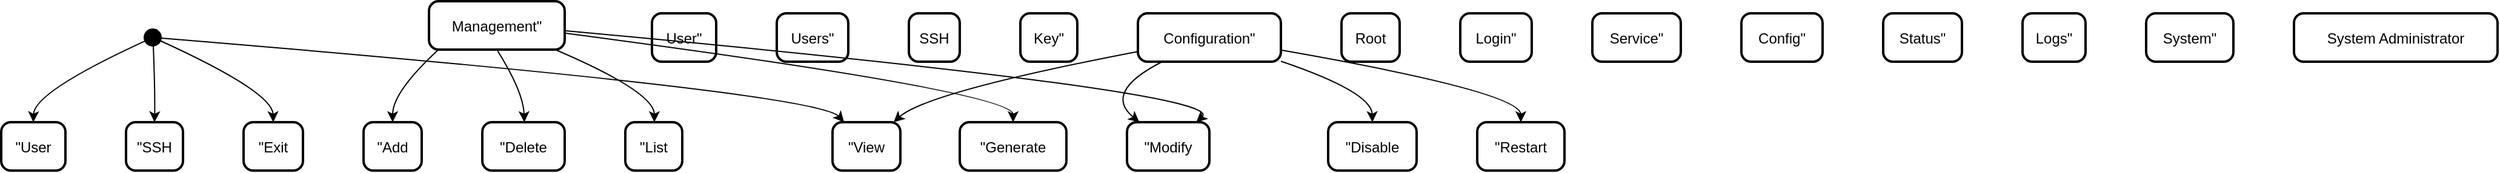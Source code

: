 <mxfile version="26.2.14">
  <diagram name="Page-1" id="VZLoS-vpPglFV7PesWZU">
    <mxGraphModel dx="573" dy="345" grid="1" gridSize="10" guides="1" tooltips="1" connect="1" arrows="1" fold="1" page="1" pageScale="1" pageWidth="850" pageHeight="1100" math="0" shadow="0">
      <root>
        <mxCell id="0" />
        <mxCell id="1" parent="0" />
        <mxCell id="HzsvafwcUF3I_zJpsnoe-182" value="" style="ellipse;fillColor=strokeColor;" vertex="1" parent="1">
          <mxGeometry x="958" y="33" width="14" height="14" as="geometry" />
        </mxCell>
        <mxCell id="HzsvafwcUF3I_zJpsnoe-183" value="&quot;User" style="rounded=1;arcSize=20;strokeWidth=2" vertex="1" parent="1">
          <mxGeometry x="840" y="110" width="53" height="40" as="geometry" />
        </mxCell>
        <mxCell id="HzsvafwcUF3I_zJpsnoe-184" value="Management&quot;" style="rounded=1;arcSize=20;strokeWidth=2" vertex="1" parent="1">
          <mxGeometry x="1193" y="10" width="112" height="40" as="geometry" />
        </mxCell>
        <mxCell id="HzsvafwcUF3I_zJpsnoe-185" value="&quot;Add" style="rounded=1;arcSize=20;strokeWidth=2" vertex="1" parent="1">
          <mxGeometry x="1139" y="110" width="48" height="40" as="geometry" />
        </mxCell>
        <mxCell id="HzsvafwcUF3I_zJpsnoe-186" value="User&quot;" style="rounded=1;arcSize=20;strokeWidth=2" vertex="1" parent="1">
          <mxGeometry x="1377" y="20" width="53" height="40" as="geometry" />
        </mxCell>
        <mxCell id="HzsvafwcUF3I_zJpsnoe-187" value="&quot;Delete" style="rounded=1;arcSize=20;strokeWidth=2" vertex="1" parent="1">
          <mxGeometry x="1237" y="110" width="68" height="40" as="geometry" />
        </mxCell>
        <mxCell id="HzsvafwcUF3I_zJpsnoe-188" value="&quot;Modify" style="rounded=1;arcSize=20;strokeWidth=2" vertex="1" parent="1">
          <mxGeometry x="1769" y="110" width="68" height="40" as="geometry" />
        </mxCell>
        <mxCell id="HzsvafwcUF3I_zJpsnoe-189" value="&quot;List" style="rounded=1;arcSize=20;strokeWidth=2" vertex="1" parent="1">
          <mxGeometry x="1355" y="110" width="47" height="40" as="geometry" />
        </mxCell>
        <mxCell id="HzsvafwcUF3I_zJpsnoe-190" value="Users&quot;" style="rounded=1;arcSize=20;strokeWidth=2" vertex="1" parent="1">
          <mxGeometry x="1480" y="20" width="59" height="40" as="geometry" />
        </mxCell>
        <mxCell id="HzsvafwcUF3I_zJpsnoe-191" value="&quot;Generate" style="rounded=1;arcSize=20;strokeWidth=2" vertex="1" parent="1">
          <mxGeometry x="1631" y="110" width="88" height="40" as="geometry" />
        </mxCell>
        <mxCell id="HzsvafwcUF3I_zJpsnoe-192" value="SSH" style="rounded=1;arcSize=20;strokeWidth=2" vertex="1" parent="1">
          <mxGeometry x="1589" y="20" width="42" height="40" as="geometry" />
        </mxCell>
        <mxCell id="HzsvafwcUF3I_zJpsnoe-193" value="Key&quot;" style="rounded=1;arcSize=20;strokeWidth=2" vertex="1" parent="1">
          <mxGeometry x="1681" y="20" width="47" height="40" as="geometry" />
        </mxCell>
        <mxCell id="HzsvafwcUF3I_zJpsnoe-194" value="&quot;SSH" style="rounded=1;arcSize=20;strokeWidth=2" vertex="1" parent="1">
          <mxGeometry x="943" y="110" width="47" height="40" as="geometry" />
        </mxCell>
        <mxCell id="HzsvafwcUF3I_zJpsnoe-195" value="Configuration&quot;" style="rounded=1;arcSize=20;strokeWidth=2" vertex="1" parent="1">
          <mxGeometry x="1778" y="20" width="118" height="40" as="geometry" />
        </mxCell>
        <mxCell id="HzsvafwcUF3I_zJpsnoe-196" value="&quot;Disable" style="rounded=1;arcSize=20;strokeWidth=2" vertex="1" parent="1">
          <mxGeometry x="1935" y="110" width="73" height="40" as="geometry" />
        </mxCell>
        <mxCell id="HzsvafwcUF3I_zJpsnoe-197" value="Root" style="rounded=1;arcSize=20;strokeWidth=2" vertex="1" parent="1">
          <mxGeometry x="1946" y="20" width="48" height="40" as="geometry" />
        </mxCell>
        <mxCell id="HzsvafwcUF3I_zJpsnoe-198" value="Login&quot;" style="rounded=1;arcSize=20;strokeWidth=2" vertex="1" parent="1">
          <mxGeometry x="2044" y="20" width="59" height="40" as="geometry" />
        </mxCell>
        <mxCell id="HzsvafwcUF3I_zJpsnoe-199" value="&quot;Restart" style="rounded=1;arcSize=20;strokeWidth=2" vertex="1" parent="1">
          <mxGeometry x="2058" y="110" width="72" height="40" as="geometry" />
        </mxCell>
        <mxCell id="HzsvafwcUF3I_zJpsnoe-200" value="Service&quot;" style="rounded=1;arcSize=20;strokeWidth=2" vertex="1" parent="1">
          <mxGeometry x="2153" y="20" width="73" height="40" as="geometry" />
        </mxCell>
        <mxCell id="HzsvafwcUF3I_zJpsnoe-201" value="Config&quot;" style="rounded=1;arcSize=20;strokeWidth=2" vertex="1" parent="1">
          <mxGeometry x="2276" y="20" width="67" height="40" as="geometry" />
        </mxCell>
        <mxCell id="HzsvafwcUF3I_zJpsnoe-202" value="&quot;View" style="rounded=1;arcSize=20;strokeWidth=2" vertex="1" parent="1">
          <mxGeometry x="1526" y="110" width="56" height="40" as="geometry" />
        </mxCell>
        <mxCell id="HzsvafwcUF3I_zJpsnoe-203" value="Status&quot;" style="rounded=1;arcSize=20;strokeWidth=2" vertex="1" parent="1">
          <mxGeometry x="2393" y="20" width="65" height="40" as="geometry" />
        </mxCell>
        <mxCell id="HzsvafwcUF3I_zJpsnoe-204" value="Logs&quot;" style="rounded=1;arcSize=20;strokeWidth=2" vertex="1" parent="1">
          <mxGeometry x="2508" y="20" width="52" height="40" as="geometry" />
        </mxCell>
        <mxCell id="HzsvafwcUF3I_zJpsnoe-205" value="&quot;Exit" style="rounded=1;arcSize=20;strokeWidth=2" vertex="1" parent="1">
          <mxGeometry x="1040" y="110" width="49" height="40" as="geometry" />
        </mxCell>
        <mxCell id="HzsvafwcUF3I_zJpsnoe-206" value="System&quot;" style="rounded=1;arcSize=20;strokeWidth=2" vertex="1" parent="1">
          <mxGeometry x="2610" y="20" width="72" height="40" as="geometry" />
        </mxCell>
        <mxCell id="HzsvafwcUF3I_zJpsnoe-207" value="System Administrator" style="rounded=1;arcSize=20;strokeWidth=2" vertex="1" parent="1">
          <mxGeometry x="2732" y="20" width="168" height="40" as="geometry" />
        </mxCell>
        <mxCell id="HzsvafwcUF3I_zJpsnoe-208" value="" style="curved=1;startArrow=none;;exitX=0.03;exitY=0.73;entryX=0.5;entryY=0;rounded=0;" edge="1" parent="1" source="HzsvafwcUF3I_zJpsnoe-182" target="HzsvafwcUF3I_zJpsnoe-183">
          <mxGeometry relative="1" as="geometry">
            <Array as="points">
              <mxPoint x="867" y="85" />
            </Array>
          </mxGeometry>
        </mxCell>
        <mxCell id="HzsvafwcUF3I_zJpsnoe-209" value="" style="curved=1;startArrow=none;;exitX=0.07;exitY=1;entryX=0.5;entryY=0;rounded=0;" edge="1" parent="1" source="HzsvafwcUF3I_zJpsnoe-184" target="HzsvafwcUF3I_zJpsnoe-185">
          <mxGeometry relative="1" as="geometry">
            <Array as="points">
              <mxPoint x="1163" y="85" />
            </Array>
          </mxGeometry>
        </mxCell>
        <mxCell id="HzsvafwcUF3I_zJpsnoe-210" value="" style="curved=1;startArrow=none;;exitX=0.5;exitY=1;entryX=0.51;entryY=0;rounded=0;" edge="1" parent="1" source="HzsvafwcUF3I_zJpsnoe-184" target="HzsvafwcUF3I_zJpsnoe-187">
          <mxGeometry relative="1" as="geometry">
            <Array as="points">
              <mxPoint x="1271" y="85" />
            </Array>
          </mxGeometry>
        </mxCell>
        <mxCell id="HzsvafwcUF3I_zJpsnoe-211" value="" style="curved=1;startArrow=none;;exitX=1;exitY=0.61;entryX=0.84;entryY=0;rounded=0;" edge="1" parent="1" source="HzsvafwcUF3I_zJpsnoe-184" target="HzsvafwcUF3I_zJpsnoe-188">
          <mxGeometry relative="1" as="geometry">
            <Array as="points">
              <mxPoint x="1854" y="85" />
            </Array>
          </mxGeometry>
        </mxCell>
        <mxCell id="HzsvafwcUF3I_zJpsnoe-212" value="" style="curved=1;startArrow=none;;exitX=0.93;exitY=1;entryX=0.51;entryY=0;rounded=0;" edge="1" parent="1" source="HzsvafwcUF3I_zJpsnoe-184" target="HzsvafwcUF3I_zJpsnoe-189">
          <mxGeometry relative="1" as="geometry">
            <Array as="points">
              <mxPoint x="1379" y="85" />
            </Array>
          </mxGeometry>
        </mxCell>
        <mxCell id="HzsvafwcUF3I_zJpsnoe-213" value="" style="curved=1;startArrow=none;;exitX=1;exitY=0.66;entryX=0.5;entryY=0;rounded=0;" edge="1" parent="1" source="HzsvafwcUF3I_zJpsnoe-184" target="HzsvafwcUF3I_zJpsnoe-191">
          <mxGeometry relative="1" as="geometry">
            <Array as="points">
              <mxPoint x="1675" y="85" />
            </Array>
          </mxGeometry>
        </mxCell>
        <mxCell id="HzsvafwcUF3I_zJpsnoe-214" value="" style="curved=1;startArrow=none;;exitX=0.54;exitY=1;entryX=0.5;entryY=0;rounded=0;" edge="1" parent="1" source="HzsvafwcUF3I_zJpsnoe-182" target="HzsvafwcUF3I_zJpsnoe-194">
          <mxGeometry relative="1" as="geometry">
            <Array as="points">
              <mxPoint x="967" y="85" />
            </Array>
          </mxGeometry>
        </mxCell>
        <mxCell id="HzsvafwcUF3I_zJpsnoe-215" value="" style="curved=1;startArrow=none;;exitX=1;exitY=0.99;entryX=0.5;entryY=0;rounded=0;" edge="1" parent="1" source="HzsvafwcUF3I_zJpsnoe-195" target="HzsvafwcUF3I_zJpsnoe-196">
          <mxGeometry relative="1" as="geometry">
            <Array as="points">
              <mxPoint x="1971" y="85" />
            </Array>
          </mxGeometry>
        </mxCell>
        <mxCell id="HzsvafwcUF3I_zJpsnoe-216" value="" style="curved=1;startArrow=none;;exitX=1;exitY=0.76;entryX=0.5;entryY=0;rounded=0;" edge="1" parent="1" source="HzsvafwcUF3I_zJpsnoe-195" target="HzsvafwcUF3I_zJpsnoe-199">
          <mxGeometry relative="1" as="geometry">
            <Array as="points">
              <mxPoint x="2094" y="85" />
            </Array>
          </mxGeometry>
        </mxCell>
        <mxCell id="HzsvafwcUF3I_zJpsnoe-217" value="" style="curved=1;startArrow=none;;exitX=0.17;exitY=1;entryX=0.15;entryY=0;rounded=0;" edge="1" parent="1" source="HzsvafwcUF3I_zJpsnoe-195" target="HzsvafwcUF3I_zJpsnoe-188">
          <mxGeometry relative="1" as="geometry">
            <Array as="points">
              <mxPoint x="1749" y="85" />
            </Array>
          </mxGeometry>
        </mxCell>
        <mxCell id="HzsvafwcUF3I_zJpsnoe-218" value="" style="curved=1;startArrow=none;;exitX=0;exitY=0.79;entryX=0.9;entryY=0;rounded=0;" edge="1" parent="1" source="HzsvafwcUF3I_zJpsnoe-195" target="HzsvafwcUF3I_zJpsnoe-202">
          <mxGeometry relative="1" as="geometry">
            <Array as="points">
              <mxPoint x="1604" y="85" />
            </Array>
          </mxGeometry>
        </mxCell>
        <mxCell id="HzsvafwcUF3I_zJpsnoe-219" value="" style="curved=1;startArrow=none;;exitX=1.03;exitY=0.54;entryX=0.17;entryY=0;rounded=0;" edge="1" parent="1" source="HzsvafwcUF3I_zJpsnoe-182" target="HzsvafwcUF3I_zJpsnoe-202">
          <mxGeometry relative="1" as="geometry">
            <Array as="points">
              <mxPoint x="1513" y="85" />
            </Array>
          </mxGeometry>
        </mxCell>
        <mxCell id="HzsvafwcUF3I_zJpsnoe-220" value="" style="curved=1;startArrow=none;;exitX=1.03;exitY=0.73;entryX=0.5;entryY=0;rounded=0;" edge="1" parent="1" source="HzsvafwcUF3I_zJpsnoe-182" target="HzsvafwcUF3I_zJpsnoe-205">
          <mxGeometry relative="1" as="geometry">
            <Array as="points">
              <mxPoint x="1064" y="85" />
            </Array>
          </mxGeometry>
        </mxCell>
      </root>
    </mxGraphModel>
  </diagram>
</mxfile>
